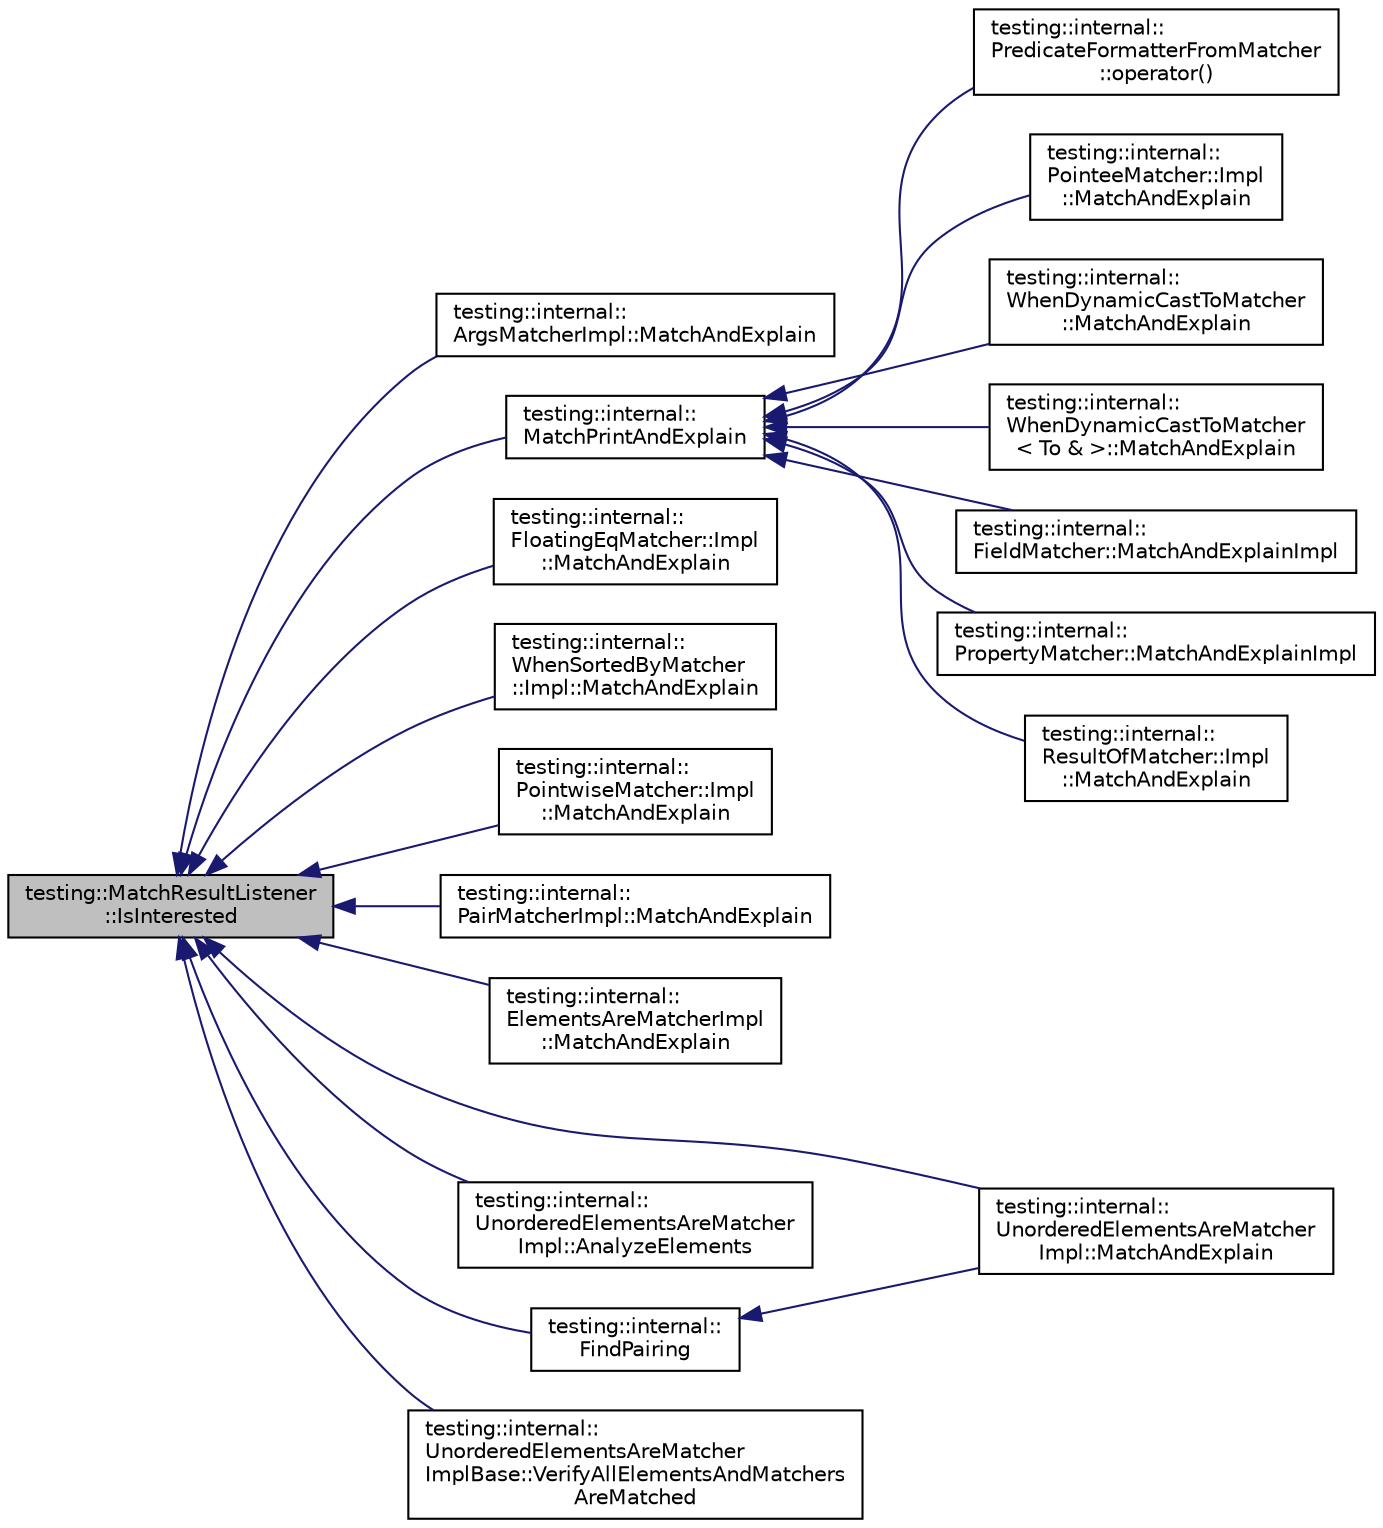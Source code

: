digraph "testing::MatchResultListener::IsInterested"
{
  edge [fontname="Helvetica",fontsize="10",labelfontname="Helvetica",labelfontsize="10"];
  node [fontname="Helvetica",fontsize="10",shape=record];
  rankdir="LR";
  Node11 [label="testing::MatchResultListener\l::IsInterested",height=0.2,width=0.4,color="black", fillcolor="grey75", style="filled", fontcolor="black"];
  Node11 -> Node12 [dir="back",color="midnightblue",fontsize="10",style="solid",fontname="Helvetica"];
  Node12 [label="testing::internal::\lArgsMatcherImpl::MatchAndExplain",height=0.2,width=0.4,color="black", fillcolor="white", style="filled",URL="$d2/d8f/classtesting_1_1internal_1_1_args_matcher_impl.html#a60383b3073a61f9d82cbf31fe19e6bfa"];
  Node11 -> Node13 [dir="back",color="midnightblue",fontsize="10",style="solid",fontname="Helvetica"];
  Node13 [label="testing::internal::\lMatchPrintAndExplain",height=0.2,width=0.4,color="black", fillcolor="white", style="filled",URL="$d0/da7/namespacetesting_1_1internal.html#a0821df2611d54c79bac990719ad8a2dd"];
  Node13 -> Node14 [dir="back",color="midnightblue",fontsize="10",style="solid",fontname="Helvetica"];
  Node14 [label="testing::internal::\lPredicateFormatterFromMatcher\l::operator()",height=0.2,width=0.4,color="black", fillcolor="white", style="filled",URL="$df/dd3/classtesting_1_1internal_1_1_predicate_formatter_from_matcher.html#a51d28bee5f86347ea34b7a0f2758b599"];
  Node13 -> Node15 [dir="back",color="midnightblue",fontsize="10",style="solid",fontname="Helvetica"];
  Node15 [label="testing::internal::\lPointeeMatcher::Impl\l::MatchAndExplain",height=0.2,width=0.4,color="black", fillcolor="white", style="filled",URL="$dd/d4c/classtesting_1_1internal_1_1_pointee_matcher_1_1_impl.html#a2aeaf0b7284fb2c7a7745746ec6ce63b"];
  Node13 -> Node16 [dir="back",color="midnightblue",fontsize="10",style="solid",fontname="Helvetica"];
  Node16 [label="testing::internal::\lWhenDynamicCastToMatcher\l::MatchAndExplain",height=0.2,width=0.4,color="black", fillcolor="white", style="filled",URL="$d7/d99/classtesting_1_1internal_1_1_when_dynamic_cast_to_matcher.html#a270f6a1e6ad7c9b69fdefca27c513bf5"];
  Node13 -> Node17 [dir="back",color="midnightblue",fontsize="10",style="solid",fontname="Helvetica"];
  Node17 [label="testing::internal::\lWhenDynamicCastToMatcher\l\< To & \>::MatchAndExplain",height=0.2,width=0.4,color="black", fillcolor="white", style="filled",URL="$d0/d0a/classtesting_1_1internal_1_1_when_dynamic_cast_to_matcher_3_01_to_01_6_01_4.html#a1eb76a60d0943519623f438b29f70a5f"];
  Node13 -> Node18 [dir="back",color="midnightblue",fontsize="10",style="solid",fontname="Helvetica"];
  Node18 [label="testing::internal::\lFieldMatcher::MatchAndExplainImpl",height=0.2,width=0.4,color="black", fillcolor="white", style="filled",URL="$dd/d58/classtesting_1_1internal_1_1_field_matcher.html#a3ac8072e68a33f78531d7b1eff96810c"];
  Node13 -> Node19 [dir="back",color="midnightblue",fontsize="10",style="solid",fontname="Helvetica"];
  Node19 [label="testing::internal::\lPropertyMatcher::MatchAndExplainImpl",height=0.2,width=0.4,color="black", fillcolor="white", style="filled",URL="$da/dc3/classtesting_1_1internal_1_1_property_matcher.html#aee28dd64a2896159661a4f3ad3329ffd"];
  Node13 -> Node20 [dir="back",color="midnightblue",fontsize="10",style="solid",fontname="Helvetica"];
  Node20 [label="testing::internal::\lResultOfMatcher::Impl\l::MatchAndExplain",height=0.2,width=0.4,color="black", fillcolor="white", style="filled",URL="$d6/df7/classtesting_1_1internal_1_1_result_of_matcher_1_1_impl.html#a4f9d7dfdad8ad8f1ab4f5ffe11c26763"];
  Node11 -> Node21 [dir="back",color="midnightblue",fontsize="10",style="solid",fontname="Helvetica"];
  Node21 [label="testing::internal::\lFloatingEqMatcher::Impl\l::MatchAndExplain",height=0.2,width=0.4,color="black", fillcolor="white", style="filled",URL="$dc/db4/classtesting_1_1internal_1_1_floating_eq_matcher_1_1_impl.html#a4ce47c481fdc4973ed671a492f455f99"];
  Node11 -> Node22 [dir="back",color="midnightblue",fontsize="10",style="solid",fontname="Helvetica"];
  Node22 [label="testing::internal::\lWhenSortedByMatcher\l::Impl::MatchAndExplain",height=0.2,width=0.4,color="black", fillcolor="white", style="filled",URL="$d9/d30/classtesting_1_1internal_1_1_when_sorted_by_matcher_1_1_impl.html#a9d8f57c729df8c041f2fd7febbc950da"];
  Node11 -> Node23 [dir="back",color="midnightblue",fontsize="10",style="solid",fontname="Helvetica"];
  Node23 [label="testing::internal::\lPointwiseMatcher::Impl\l::MatchAndExplain",height=0.2,width=0.4,color="black", fillcolor="white", style="filled",URL="$d6/d60/classtesting_1_1internal_1_1_pointwise_matcher_1_1_impl.html#a4253946989f3743c4dd983909f2d062b"];
  Node11 -> Node24 [dir="back",color="midnightblue",fontsize="10",style="solid",fontname="Helvetica"];
  Node24 [label="testing::internal::\lPairMatcherImpl::MatchAndExplain",height=0.2,width=0.4,color="black", fillcolor="white", style="filled",URL="$d7/d09/classtesting_1_1internal_1_1_pair_matcher_impl.html#a1bba47f97cbf50a1f6331d3f7bfd47a1"];
  Node11 -> Node25 [dir="back",color="midnightblue",fontsize="10",style="solid",fontname="Helvetica"];
  Node25 [label="testing::internal::\lElementsAreMatcherImpl\l::MatchAndExplain",height=0.2,width=0.4,color="black", fillcolor="white", style="filled",URL="$db/daf/classtesting_1_1internal_1_1_elements_are_matcher_impl.html#a6562159fa83e09417c3552fd881f878e"];
  Node11 -> Node26 [dir="back",color="midnightblue",fontsize="10",style="solid",fontname="Helvetica"];
  Node26 [label="testing::internal::\lUnorderedElementsAreMatcher\lImpl::MatchAndExplain",height=0.2,width=0.4,color="black", fillcolor="white", style="filled",URL="$df/df0/classtesting_1_1internal_1_1_unordered_elements_are_matcher_impl.html#a4031291eef9be8c1e9e1effdd02c4334"];
  Node11 -> Node27 [dir="back",color="midnightblue",fontsize="10",style="solid",fontname="Helvetica"];
  Node27 [label="testing::internal::\lUnorderedElementsAreMatcher\lImpl::AnalyzeElements",height=0.2,width=0.4,color="black", fillcolor="white", style="filled",URL="$df/df0/classtesting_1_1internal_1_1_unordered_elements_are_matcher_impl.html#a163e5008bd9181fb0276ce07d678e3c0"];
  Node11 -> Node28 [dir="back",color="midnightblue",fontsize="10",style="solid",fontname="Helvetica"];
  Node28 [label="testing::internal::\lFindPairing",height=0.2,width=0.4,color="black", fillcolor="white", style="filled",URL="$d0/da7/namespacetesting_1_1internal.html#af2bd2e350b56422a3d9d3b986ac1df0e"];
  Node28 -> Node26 [dir="back",color="midnightblue",fontsize="10",style="solid",fontname="Helvetica"];
  Node11 -> Node29 [dir="back",color="midnightblue",fontsize="10",style="solid",fontname="Helvetica"];
  Node29 [label="testing::internal::\lUnorderedElementsAreMatcher\lImplBase::VerifyAllElementsAndMatchers\lAreMatched",height=0.2,width=0.4,color="black", fillcolor="white", style="filled",URL="$de/d3d/classtesting_1_1internal_1_1_unordered_elements_are_matcher_impl_base.html#a2acbd8f42cb60d9b6d5d7779f156798d"];
}
